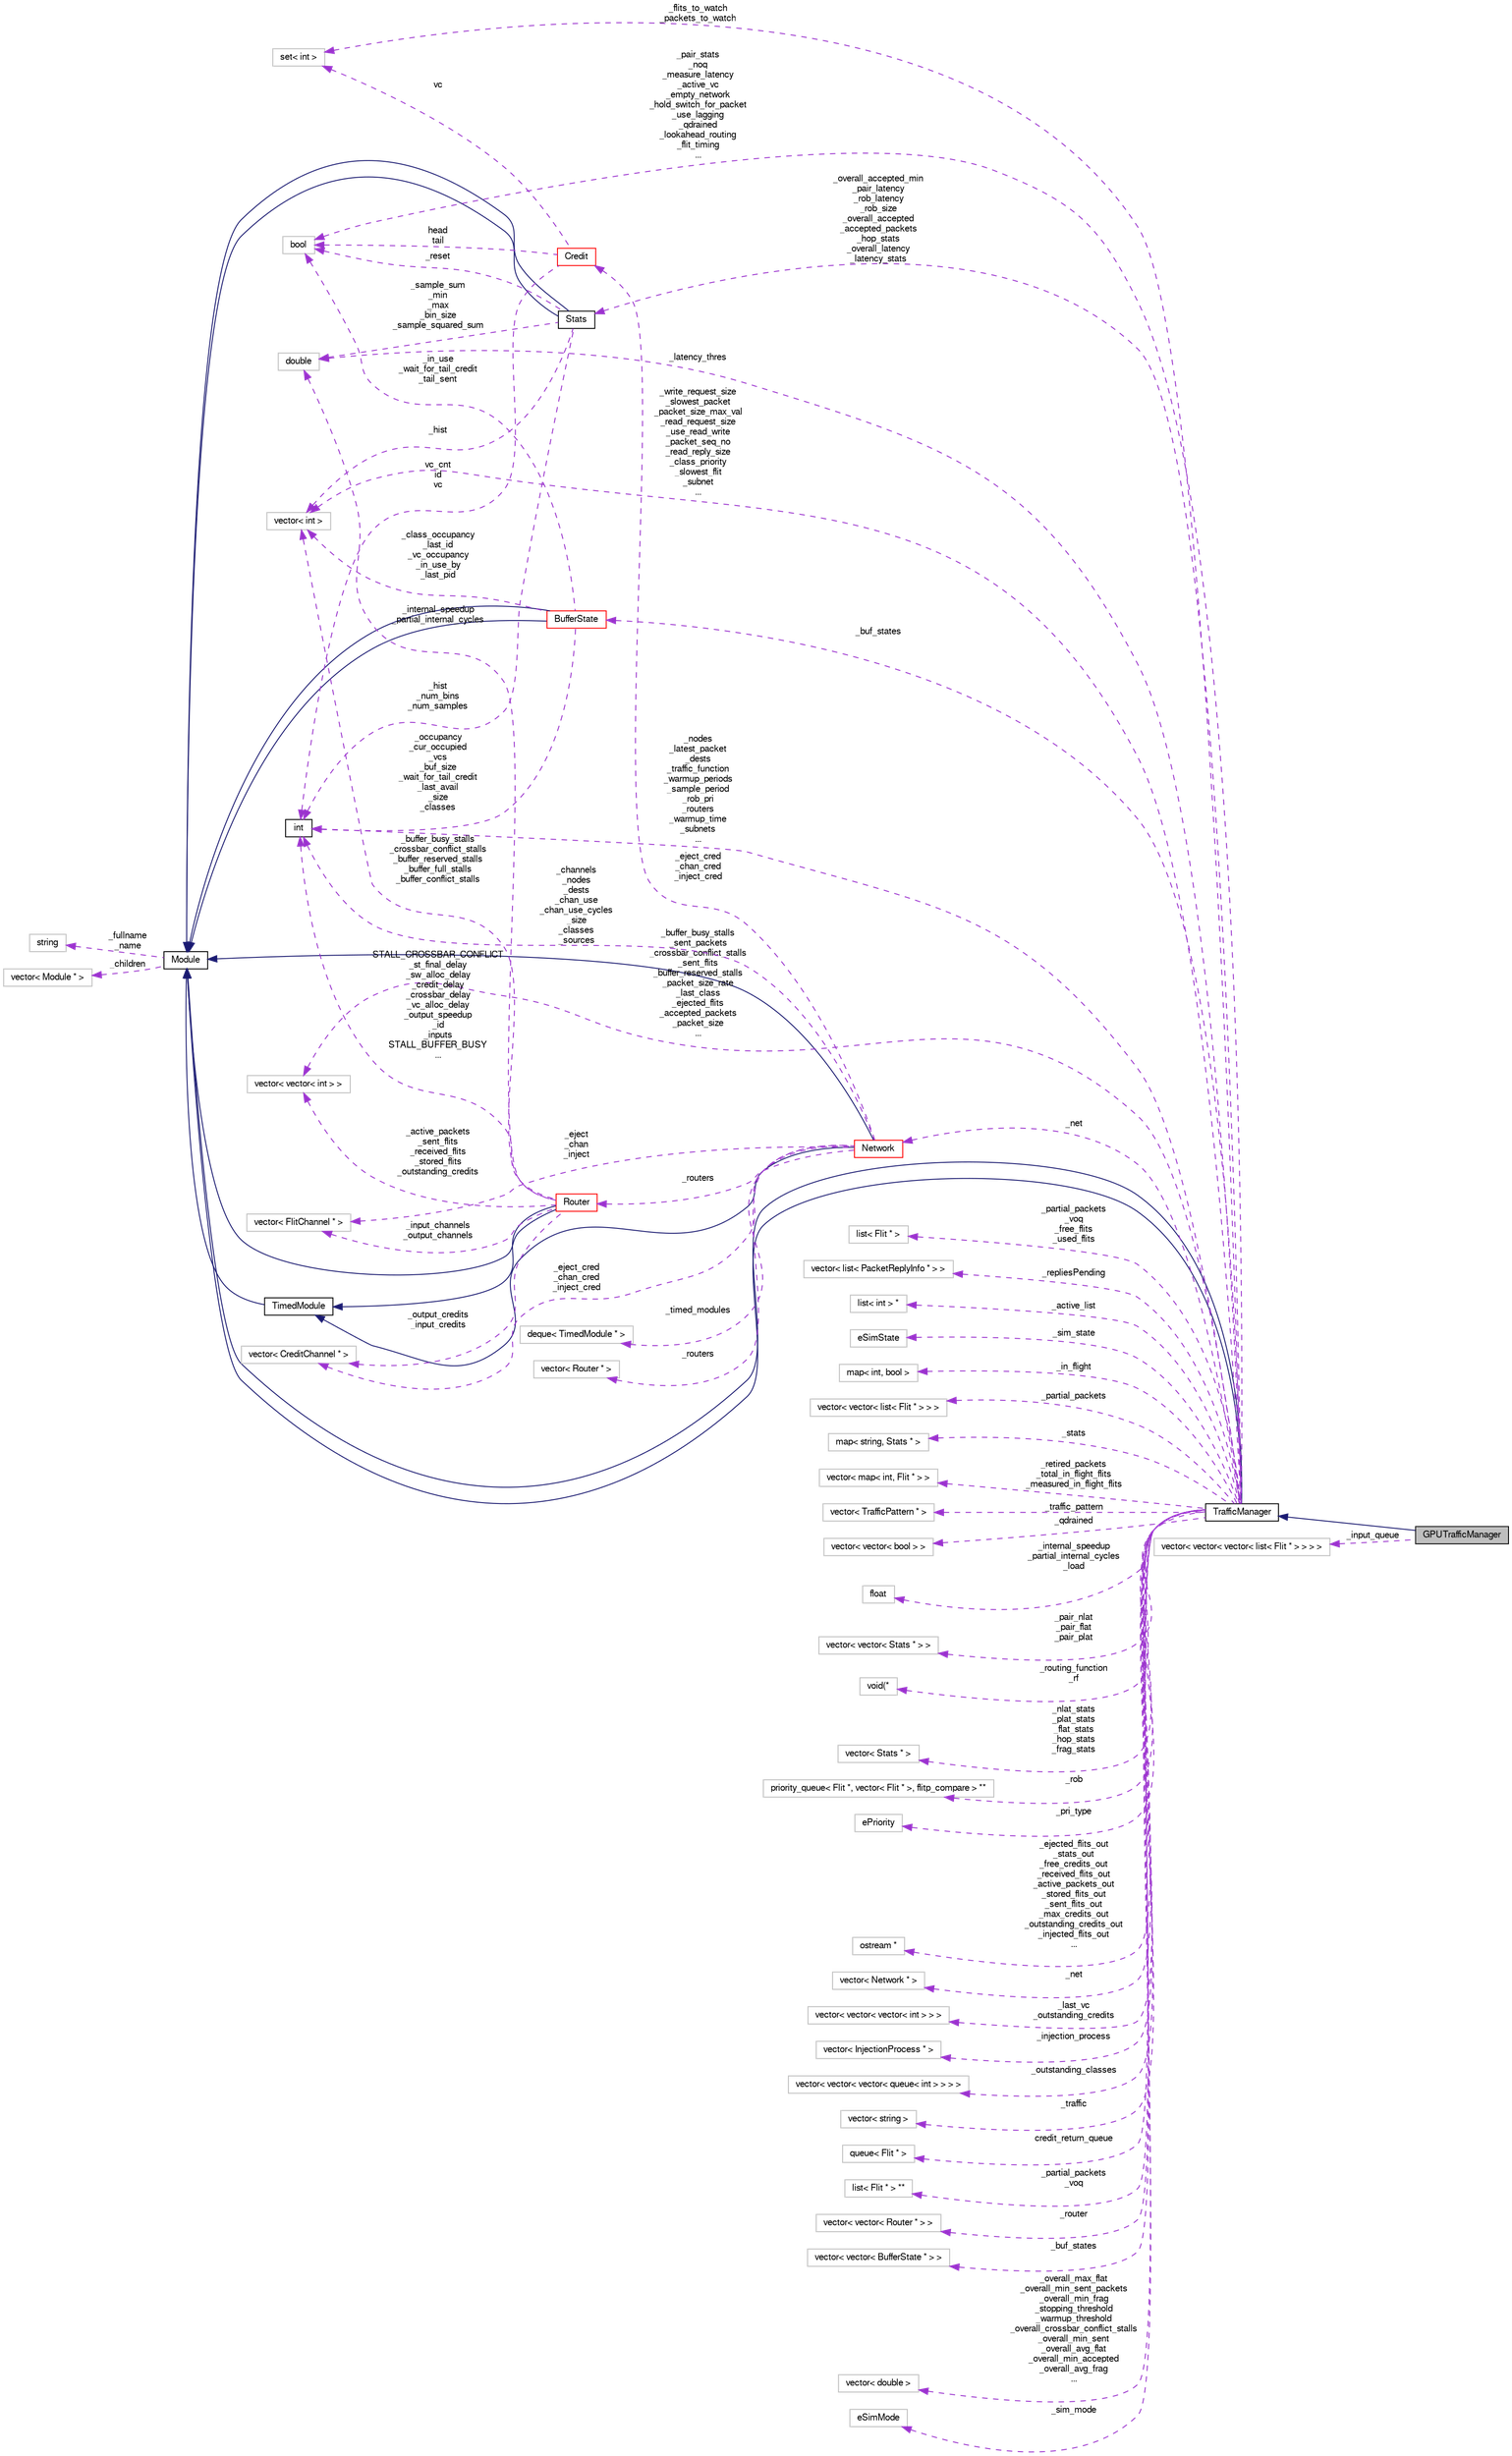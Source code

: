 digraph G
{
  bgcolor="transparent";
  edge [fontname="FreeSans",fontsize="10",labelfontname="FreeSans",labelfontsize="10"];
  node [fontname="FreeSans",fontsize="10",shape=record];
  rankdir=LR;
  Node1 [label="GPUTrafficManager",height=0.2,width=0.4,color="black", fillcolor="grey75", style="filled" fontcolor="black"];
  Node2 -> Node1 [dir=back,color="midnightblue",fontsize="10",style="solid",fontname="FreeSans"];
  Node2 [label="TrafficManager",height=0.2,width=0.4,color="black",URL="$classTrafficManager.html"];
  Node3 -> Node2 [dir=back,color="midnightblue",fontsize="10",style="solid",fontname="FreeSans"];
  Node3 [label="Module",height=0.2,width=0.4,color="black",URL="$classModule.html"];
  Node4 -> Node3 [dir=back,color="darkorchid3",fontsize="10",style="dashed",label="_fullname\n_name",fontname="FreeSans"];
  Node4 [label="string",height=0.2,width=0.4,color="grey75"];
  Node5 -> Node3 [dir=back,color="darkorchid3",fontsize="10",style="dashed",label="_children",fontname="FreeSans"];
  Node5 [label="vector\< Module * \>",height=0.2,width=0.4,color="grey75"];
  Node3 -> Node2 [dir=back,color="midnightblue",fontsize="10",style="solid",fontname="FreeSans"];
  Node6 -> Node2 [dir=back,color="darkorchid3",fontsize="10",style="dashed",label="_buffer_busy_stalls\n_sent_packets\n_crossbar_conflict_stalls\n_sent_flits\n_buffer_reserved_stalls\n_packet_size_rate\n_last_class\n_ejected_flits\n_accepted_packets\n_packet_size\n...",fontname="FreeSans"];
  Node6 [label="vector\< vector\< int \> \>",height=0.2,width=0.4,color="grey75"];
  Node7 -> Node2 [dir=back,color="darkorchid3",fontsize="10",style="dashed",label="_partial_packets\n_voq\n_free_flits\n_used_flits",fontname="FreeSans"];
  Node7 [label="list\< Flit * \>",height=0.2,width=0.4,color="grey75"];
  Node8 -> Node2 [dir=back,color="darkorchid3",fontsize="10",style="dashed",label="_repliesPending",fontname="FreeSans"];
  Node8 [label="vector\< list\< PacketReplyInfo * \> \>",height=0.2,width=0.4,color="grey75"];
  Node9 -> Node2 [dir=back,color="darkorchid3",fontsize="10",style="dashed",label="_latency_thres",fontname="FreeSans"];
  Node9 [label="double",height=0.2,width=0.4,color="grey75"];
  Node10 -> Node2 [dir=back,color="darkorchid3",fontsize="10",style="dashed",label="_active_list",fontname="FreeSans"];
  Node10 [label="list\< int \> *",height=0.2,width=0.4,color="grey75"];
  Node11 -> Node2 [dir=back,color="darkorchid3",fontsize="10",style="dashed",label="_sim_state",fontname="FreeSans"];
  Node11 [label="eSimState",height=0.2,width=0.4,color="grey75"];
  Node12 -> Node2 [dir=back,color="darkorchid3",fontsize="10",style="dashed",label="_in_flight",fontname="FreeSans"];
  Node12 [label="map\< int, bool \>",height=0.2,width=0.4,color="grey75"];
  Node13 -> Node2 [dir=back,color="darkorchid3",fontsize="10",style="dashed",label="_partial_packets",fontname="FreeSans"];
  Node13 [label="vector\< vector\< list\< Flit * \> \> \>",height=0.2,width=0.4,color="grey75"];
  Node14 -> Node2 [dir=back,color="darkorchid3",fontsize="10",style="dashed",label="_stats",fontname="FreeSans"];
  Node14 [label="map\< string, Stats * \>",height=0.2,width=0.4,color="grey75"];
  Node15 -> Node2 [dir=back,color="darkorchid3",fontsize="10",style="dashed",label="_retired_packets\n_total_in_flight_flits\n_measured_in_flight_flits",fontname="FreeSans"];
  Node15 [label="vector\< map\< int, Flit * \> \>",height=0.2,width=0.4,color="grey75"];
  Node16 -> Node2 [dir=back,color="darkorchid3",fontsize="10",style="dashed",label="_traffic_pattern",fontname="FreeSans"];
  Node16 [label="vector\< TrafficPattern * \>",height=0.2,width=0.4,color="grey75"];
  Node17 -> Node2 [dir=back,color="darkorchid3",fontsize="10",style="dashed",label="_qdrained",fontname="FreeSans"];
  Node17 [label="vector\< vector\< bool \> \>",height=0.2,width=0.4,color="grey75"];
  Node18 -> Node2 [dir=back,color="darkorchid3",fontsize="10",style="dashed",label="_internal_speedup\n_partial_internal_cycles\n_load",fontname="FreeSans"];
  Node18 [label="float",height=0.2,width=0.4,color="grey75"];
  Node19 -> Node2 [dir=back,color="darkorchid3",fontsize="10",style="dashed",label="_pair_nlat\n_pair_flat\n_pair_plat",fontname="FreeSans"];
  Node19 [label="vector\< vector\< Stats * \> \>",height=0.2,width=0.4,color="grey75"];
  Node20 -> Node2 [dir=back,color="darkorchid3",fontsize="10",style="dashed",label="_routing_function\n_rf",fontname="FreeSans"];
  Node20 [label="void(*",height=0.2,width=0.4,color="grey75"];
  Node21 -> Node2 [dir=back,color="darkorchid3",fontsize="10",style="dashed",label="_nlat_stats\n_plat_stats\n_flat_stats\n_hop_stats\n_frag_stats",fontname="FreeSans"];
  Node21 [label="vector\< Stats * \>",height=0.2,width=0.4,color="grey75"];
  Node22 -> Node2 [dir=back,color="darkorchid3",fontsize="10",style="dashed",label="_rob",fontname="FreeSans"];
  Node22 [label="priority_queue\< Flit *, vector\< Flit * \>, flitp_compare \> **",height=0.2,width=0.4,color="grey75"];
  Node23 -> Node2 [dir=back,color="darkorchid3",fontsize="10",style="dashed",label="_pri_type",fontname="FreeSans"];
  Node23 [label="ePriority",height=0.2,width=0.4,color="grey75"];
  Node24 -> Node2 [dir=back,color="darkorchid3",fontsize="10",style="dashed",label="_ejected_flits_out\n_stats_out\n_free_credits_out\n_received_flits_out\n_active_packets_out\n_stored_flits_out\n_sent_flits_out\n_max_credits_out\n_outstanding_credits_out\n_injected_flits_out\n...",fontname="FreeSans"];
  Node24 [label="ostream *",height=0.2,width=0.4,color="grey75"];
  Node25 -> Node2 [dir=back,color="darkorchid3",fontsize="10",style="dashed",label="_flits_to_watch\n_packets_to_watch",fontname="FreeSans"];
  Node25 [label="set\< int \>",height=0.2,width=0.4,color="grey75"];
  Node26 -> Node2 [dir=back,color="darkorchid3",fontsize="10",style="dashed",label="_net",fontname="FreeSans"];
  Node26 [label="vector\< Network * \>",height=0.2,width=0.4,color="grey75"];
  Node27 -> Node2 [dir=back,color="darkorchid3",fontsize="10",style="dashed",label="_last_vc\n_outstanding_credits",fontname="FreeSans"];
  Node27 [label="vector\< vector\< vector\< int \> \> \>",height=0.2,width=0.4,color="grey75"];
  Node28 -> Node2 [dir=back,color="darkorchid3",fontsize="10",style="dashed",label="_injection_process",fontname="FreeSans"];
  Node28 [label="vector\< InjectionProcess * \>",height=0.2,width=0.4,color="grey75"];
  Node29 -> Node2 [dir=back,color="darkorchid3",fontsize="10",style="dashed",label="_nodes\n_latest_packet\n_dests\n_traffic_function\n_warmup_periods\n_sample_period\n_rob_pri\n_routers\n_warmup_time\n_subnets\n...",fontname="FreeSans"];
  Node29 [label="int",height=0.2,width=0.4,color="black",URL="$classint.html"];
  Node30 -> Node2 [dir=back,color="darkorchid3",fontsize="10",style="dashed",label="_outstanding_classes",fontname="FreeSans"];
  Node30 [label="vector\< vector\< vector\< queue\< int \> \> \> \>",height=0.2,width=0.4,color="grey75"];
  Node31 -> Node2 [dir=back,color="darkorchid3",fontsize="10",style="dashed",label="_traffic",fontname="FreeSans"];
  Node31 [label="vector\< string \>",height=0.2,width=0.4,color="grey75"];
  Node32 -> Node2 [dir=back,color="darkorchid3",fontsize="10",style="dashed",label="credit_return_queue",fontname="FreeSans"];
  Node32 [label="queue\< Flit * \>",height=0.2,width=0.4,color="grey75"];
  Node33 -> Node2 [dir=back,color="darkorchid3",fontsize="10",style="dashed",label="_partial_packets\n_voq",fontname="FreeSans"];
  Node33 [label="list\< Flit * \> **",height=0.2,width=0.4,color="grey75"];
  Node34 -> Node2 [dir=back,color="darkorchid3",fontsize="10",style="dashed",label="_pair_stats\n_noq\n_measure_latency\n_active_vc\n_empty_network\n_hold_switch_for_packet\n_use_lagging\n_qdrained\n_lookahead_routing\n_flit_timing\n...",fontname="FreeSans"];
  Node34 [label="bool",height=0.2,width=0.4,color="grey75"];
  Node35 -> Node2 [dir=back,color="darkorchid3",fontsize="10",style="dashed",label="_net",fontname="FreeSans"];
  Node35 [label="Network",height=0.2,width=0.4,color="red",URL="$classNetwork.html"];
  Node36 -> Node35 [dir=back,color="midnightblue",fontsize="10",style="solid",fontname="FreeSans"];
  Node36 [label="TimedModule",height=0.2,width=0.4,color="black",URL="$classTimedModule.html"];
  Node3 -> Node36 [dir=back,color="midnightblue",fontsize="10",style="solid",fontname="FreeSans"];
  Node3 -> Node35 [dir=back,color="midnightblue",fontsize="10",style="solid",fontname="FreeSans"];
  Node37 -> Node35 [dir=back,color="darkorchid3",fontsize="10",style="dashed",label="_eject\n_chan\n_inject",fontname="FreeSans"];
  Node37 [label="vector\< FlitChannel * \>",height=0.2,width=0.4,color="grey75"];
  Node38 -> Node35 [dir=back,color="darkorchid3",fontsize="10",style="dashed",label="_timed_modules",fontname="FreeSans"];
  Node38 [label="deque\< TimedModule * \>",height=0.2,width=0.4,color="grey75"];
  Node39 -> Node35 [dir=back,color="darkorchid3",fontsize="10",style="dashed",label="_eject_cred\n_chan_cred\n_inject_cred",fontname="FreeSans"];
  Node39 [label="Credit",height=0.2,width=0.4,color="red",URL="$classCredit.html"];
  Node25 -> Node39 [dir=back,color="darkorchid3",fontsize="10",style="dashed",label="vc",fontname="FreeSans"];
  Node29 -> Node39 [dir=back,color="darkorchid3",fontsize="10",style="dashed",label="vc_cnt\nid\nvc",fontname="FreeSans"];
  Node34 -> Node39 [dir=back,color="darkorchid3",fontsize="10",style="dashed",label="head\ntail",fontname="FreeSans"];
  Node40 -> Node35 [dir=back,color="darkorchid3",fontsize="10",style="dashed",label="_routers",fontname="FreeSans"];
  Node40 [label="Router",height=0.2,width=0.4,color="red",URL="$classRouter.html"];
  Node36 -> Node40 [dir=back,color="midnightblue",fontsize="10",style="solid",fontname="FreeSans"];
  Node3 -> Node40 [dir=back,color="midnightblue",fontsize="10",style="solid",fontname="FreeSans"];
  Node6 -> Node40 [dir=back,color="darkorchid3",fontsize="10",style="dashed",label="_active_packets\n_sent_flits\n_received_flits\n_stored_flits\n_outstanding_credits",fontname="FreeSans"];
  Node37 -> Node40 [dir=back,color="darkorchid3",fontsize="10",style="dashed",label="_input_channels\n_output_channels",fontname="FreeSans"];
  Node9 -> Node40 [dir=back,color="darkorchid3",fontsize="10",style="dashed",label="_internal_speedup\n_partial_internal_cycles",fontname="FreeSans"];
  Node29 -> Node40 [dir=back,color="darkorchid3",fontsize="10",style="dashed",label="STALL_CROSSBAR_CONFLICT\n_st_final_delay\n_sw_alloc_delay\n_credit_delay\n_crossbar_delay\n_vc_alloc_delay\n_output_speedup\n_id\n_inputs\nSTALL_BUFFER_BUSY\n...",fontname="FreeSans"];
  Node41 -> Node40 [dir=back,color="darkorchid3",fontsize="10",style="dashed",label="_buffer_busy_stalls\n_crossbar_conflict_stalls\n_buffer_reserved_stalls\n_buffer_full_stalls\n_buffer_conflict_stalls",fontname="FreeSans"];
  Node41 [label="vector\< int \>",height=0.2,width=0.4,color="grey75"];
  Node42 -> Node40 [dir=back,color="darkorchid3",fontsize="10",style="dashed",label="_output_credits\n_input_credits",fontname="FreeSans"];
  Node42 [label="vector\< CreditChannel * \>",height=0.2,width=0.4,color="grey75"];
  Node43 -> Node35 [dir=back,color="darkorchid3",fontsize="10",style="dashed",label="_routers",fontname="FreeSans"];
  Node43 [label="vector\< Router * \>",height=0.2,width=0.4,color="grey75"];
  Node29 -> Node35 [dir=back,color="darkorchid3",fontsize="10",style="dashed",label="_channels\n_nodes\n_dests\n_chan_use\n_chan_use_cycles\n_size\n_classes\n_sources",fontname="FreeSans"];
  Node42 -> Node35 [dir=back,color="darkorchid3",fontsize="10",style="dashed",label="_eject_cred\n_chan_cred\n_inject_cred",fontname="FreeSans"];
  Node41 -> Node2 [dir=back,color="darkorchid3",fontsize="10",style="dashed",label="_write_request_size\n_slowest_packet\n_packet_size_max_val\n_read_request_size\n_use_read_write\n_packet_seq_no\n_read_reply_size\n_class_priority\n_slowest_flit\n_subnet\n...",fontname="FreeSans"];
  Node44 -> Node2 [dir=back,color="darkorchid3",fontsize="10",style="dashed",label="_router",fontname="FreeSans"];
  Node44 [label="vector\< vector\< Router * \> \>",height=0.2,width=0.4,color="grey75"];
  Node45 -> Node2 [dir=back,color="darkorchid3",fontsize="10",style="dashed",label="_overall_accepted_min\n_pair_latency\n_rob_latency\n_rob_size\n_overall_accepted\n_accepted_packets\n_hop_stats\n_overall_latency\n_latency_stats",fontname="FreeSans"];
  Node45 [label="Stats",height=0.2,width=0.4,color="black",URL="$classStats.html"];
  Node3 -> Node45 [dir=back,color="midnightblue",fontsize="10",style="solid",fontname="FreeSans"];
  Node3 -> Node45 [dir=back,color="midnightblue",fontsize="10",style="solid",fontname="FreeSans"];
  Node9 -> Node45 [dir=back,color="darkorchid3",fontsize="10",style="dashed",label="_sample_sum\n_min\n_max\n_bin_size\n_sample_squared_sum",fontname="FreeSans"];
  Node29 -> Node45 [dir=back,color="darkorchid3",fontsize="10",style="dashed",label="_hist\n_num_bins\n_num_samples",fontname="FreeSans"];
  Node34 -> Node45 [dir=back,color="darkorchid3",fontsize="10",style="dashed",label="_reset",fontname="FreeSans"];
  Node41 -> Node45 [dir=back,color="darkorchid3",fontsize="10",style="dashed",label="_hist",fontname="FreeSans"];
  Node46 -> Node2 [dir=back,color="darkorchid3",fontsize="10",style="dashed",label="_buf_states",fontname="FreeSans"];
  Node46 [label="vector\< vector\< BufferState * \> \>",height=0.2,width=0.4,color="grey75"];
  Node47 -> Node2 [dir=back,color="darkorchid3",fontsize="10",style="dashed",label="_buf_states",fontname="FreeSans"];
  Node47 [label="BufferState",height=0.2,width=0.4,color="red",URL="$classBufferState.html"];
  Node3 -> Node47 [dir=back,color="midnightblue",fontsize="10",style="solid",fontname="FreeSans"];
  Node3 -> Node47 [dir=back,color="midnightblue",fontsize="10",style="solid",fontname="FreeSans"];
  Node29 -> Node47 [dir=back,color="darkorchid3",fontsize="10",style="dashed",label="_occupancy\n_cur_occupied\n_vcs\n_buf_size\n_wait_for_tail_credit\n_last_avail\n_size\n_classes",fontname="FreeSans"];
  Node34 -> Node47 [dir=back,color="darkorchid3",fontsize="10",style="dashed",label="_in_use\n_wait_for_tail_credit\n_tail_sent",fontname="FreeSans"];
  Node41 -> Node47 [dir=back,color="darkorchid3",fontsize="10",style="dashed",label="_class_occupancy\n_last_id\n_vc_occupancy\n_in_use_by\n_last_pid",fontname="FreeSans"];
  Node48 -> Node2 [dir=back,color="darkorchid3",fontsize="10",style="dashed",label="_overall_max_flat\n_overall_min_sent_packets\n_overall_min_frag\n_stopping_threshold\n_warmup_threshold\n_overall_crossbar_conflict_stalls\n_overall_min_sent\n_overall_avg_flat\n_overall_min_accepted\n_overall_avg_frag\n...",fontname="FreeSans"];
  Node48 [label="vector\< double \>",height=0.2,width=0.4,color="grey75"];
  Node49 -> Node2 [dir=back,color="darkorchid3",fontsize="10",style="dashed",label="_sim_mode",fontname="FreeSans"];
  Node49 [label="eSimMode",height=0.2,width=0.4,color="grey75"];
  Node50 -> Node1 [dir=back,color="darkorchid3",fontsize="10",style="dashed",label="_input_queue",fontname="FreeSans"];
  Node50 [label="vector\< vector\< vector\< list\< Flit * \> \> \> \>",height=0.2,width=0.4,color="grey75"];
}

